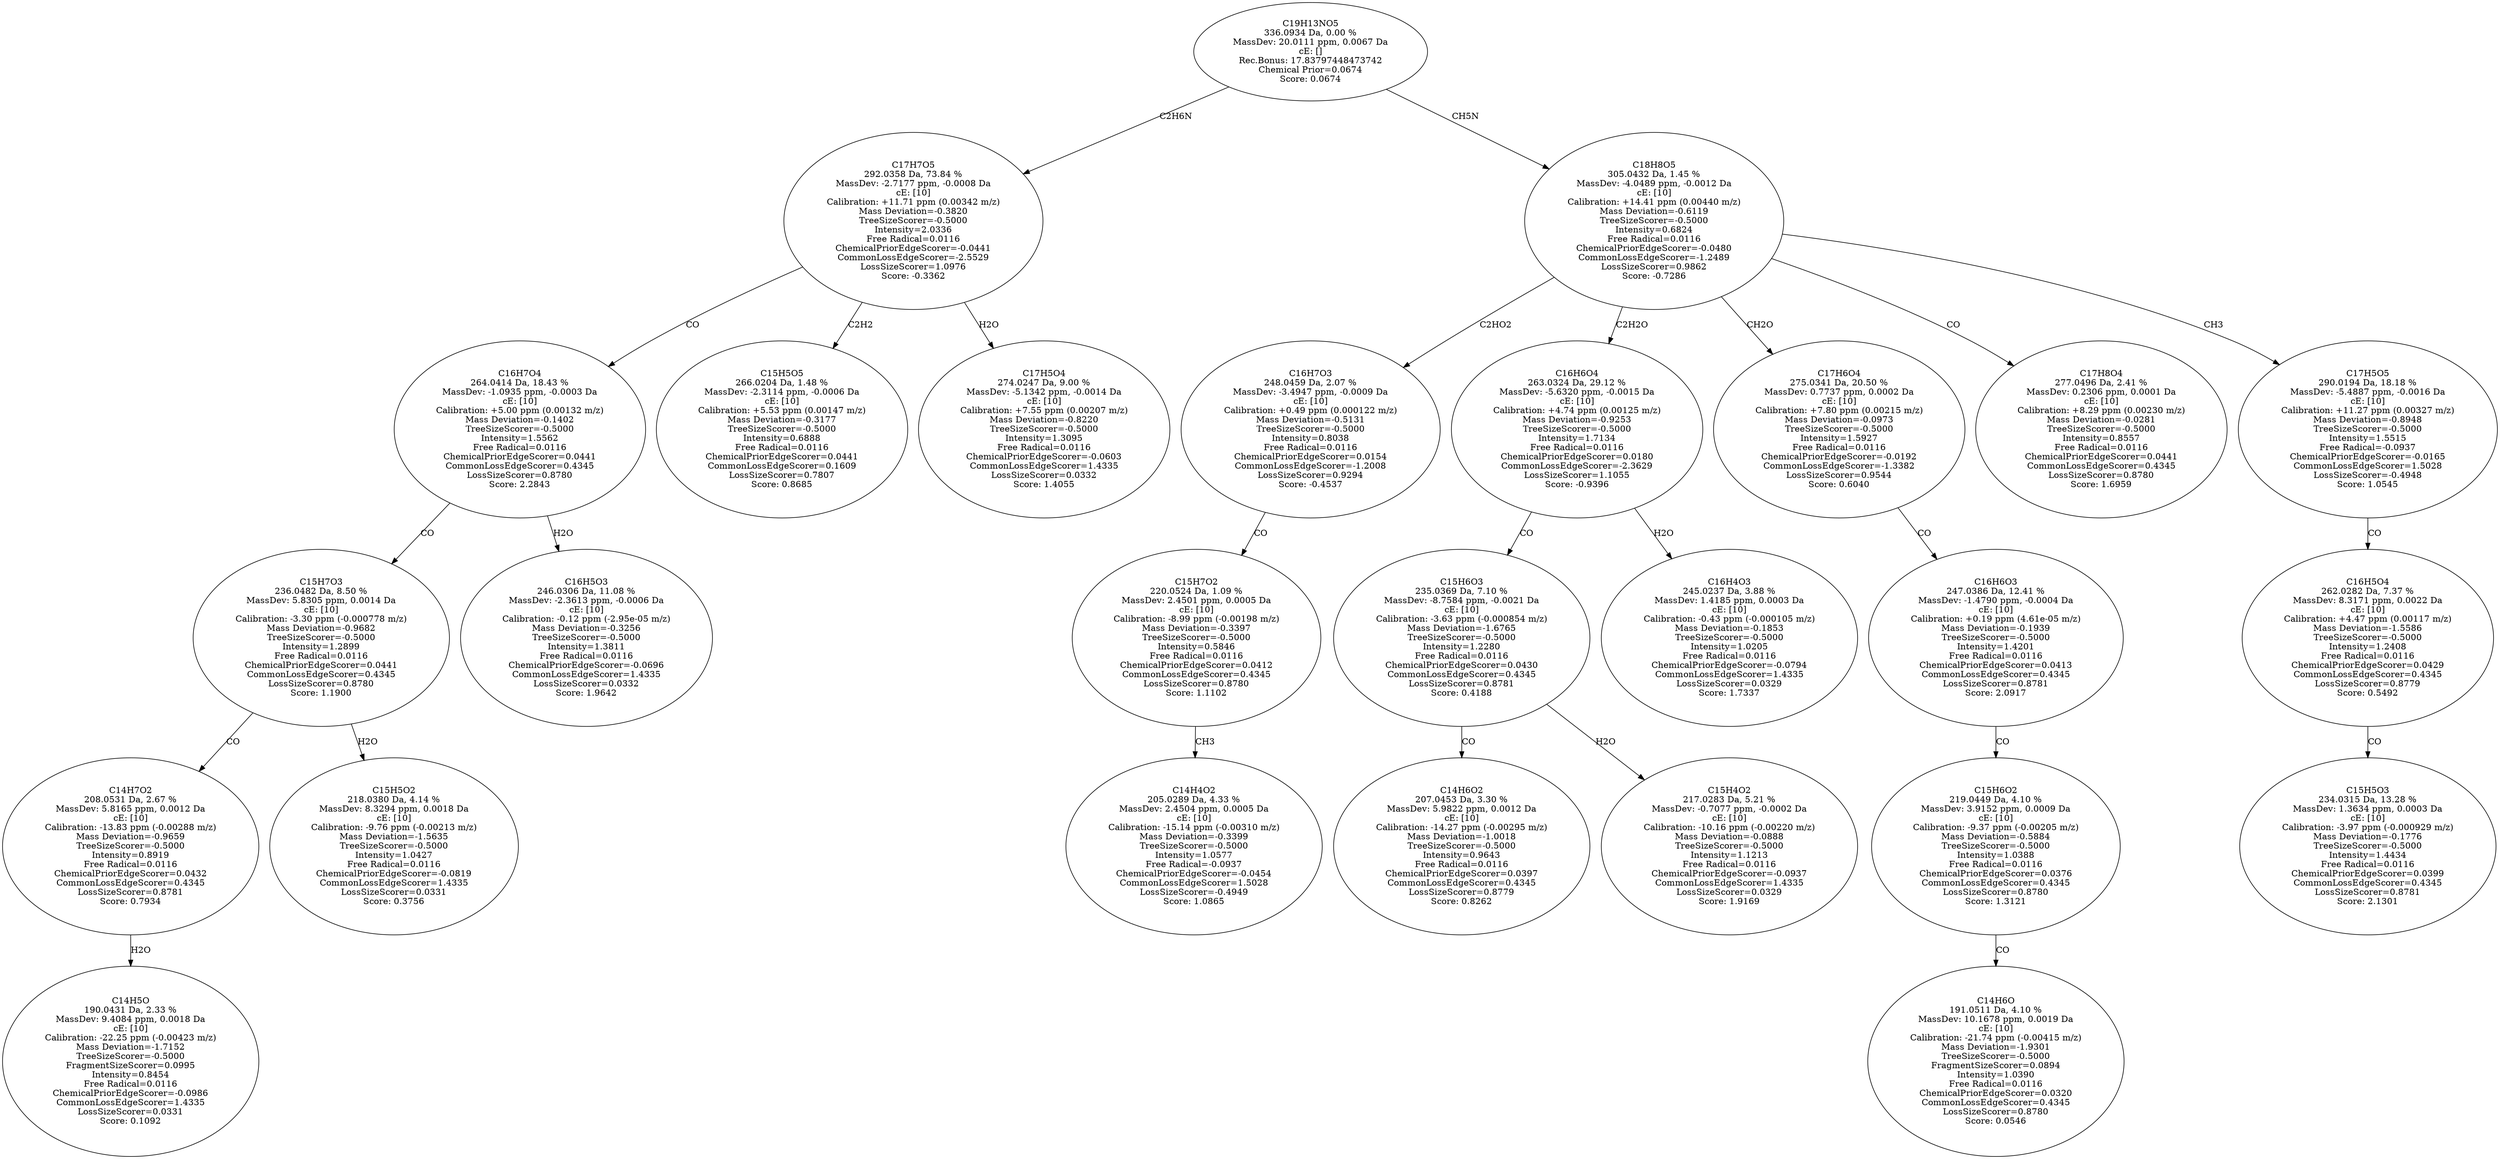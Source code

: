strict digraph {
v1 [label="C14H5O\n190.0431 Da, 2.33 %\nMassDev: 9.4084 ppm, 0.0018 Da\ncE: [10]\nCalibration: -22.25 ppm (-0.00423 m/z)\nMass Deviation=-1.7152\nTreeSizeScorer=-0.5000\nFragmentSizeScorer=0.0995\nIntensity=0.8454\nFree Radical=0.0116\nChemicalPriorEdgeScorer=-0.0986\nCommonLossEdgeScorer=1.4335\nLossSizeScorer=0.0331\nScore: 0.1092"];
v2 [label="C14H7O2\n208.0531 Da, 2.67 %\nMassDev: 5.8165 ppm, 0.0012 Da\ncE: [10]\nCalibration: -13.83 ppm (-0.00288 m/z)\nMass Deviation=-0.9659\nTreeSizeScorer=-0.5000\nIntensity=0.8919\nFree Radical=0.0116\nChemicalPriorEdgeScorer=0.0432\nCommonLossEdgeScorer=0.4345\nLossSizeScorer=0.8781\nScore: 0.7934"];
v3 [label="C15H5O2\n218.0380 Da, 4.14 %\nMassDev: 8.3294 ppm, 0.0018 Da\ncE: [10]\nCalibration: -9.76 ppm (-0.00213 m/z)\nMass Deviation=-1.5635\nTreeSizeScorer=-0.5000\nIntensity=1.0427\nFree Radical=0.0116\nChemicalPriorEdgeScorer=-0.0819\nCommonLossEdgeScorer=1.4335\nLossSizeScorer=0.0331\nScore: 0.3756"];
v4 [label="C15H7O3\n236.0482 Da, 8.50 %\nMassDev: 5.8305 ppm, 0.0014 Da\ncE: [10]\nCalibration: -3.30 ppm (-0.000778 m/z)\nMass Deviation=-0.9682\nTreeSizeScorer=-0.5000\nIntensity=1.2899\nFree Radical=0.0116\nChemicalPriorEdgeScorer=0.0441\nCommonLossEdgeScorer=0.4345\nLossSizeScorer=0.8780\nScore: 1.1900"];
v5 [label="C16H5O3\n246.0306 Da, 11.08 %\nMassDev: -2.3613 ppm, -0.0006 Da\ncE: [10]\nCalibration: -0.12 ppm (-2.95e-05 m/z)\nMass Deviation=-0.3256\nTreeSizeScorer=-0.5000\nIntensity=1.3811\nFree Radical=0.0116\nChemicalPriorEdgeScorer=-0.0696\nCommonLossEdgeScorer=1.4335\nLossSizeScorer=0.0332\nScore: 1.9642"];
v6 [label="C16H7O4\n264.0414 Da, 18.43 %\nMassDev: -1.0935 ppm, -0.0003 Da\ncE: [10]\nCalibration: +5.00 ppm (0.00132 m/z)\nMass Deviation=-0.1402\nTreeSizeScorer=-0.5000\nIntensity=1.5562\nFree Radical=0.0116\nChemicalPriorEdgeScorer=0.0441\nCommonLossEdgeScorer=0.4345\nLossSizeScorer=0.8780\nScore: 2.2843"];
v7 [label="C15H5O5\n266.0204 Da, 1.48 %\nMassDev: -2.3114 ppm, -0.0006 Da\ncE: [10]\nCalibration: +5.53 ppm (0.00147 m/z)\nMass Deviation=-0.3177\nTreeSizeScorer=-0.5000\nIntensity=0.6888\nFree Radical=0.0116\nChemicalPriorEdgeScorer=0.0441\nCommonLossEdgeScorer=0.1609\nLossSizeScorer=0.7807\nScore: 0.8685"];
v8 [label="C17H5O4\n274.0247 Da, 9.00 %\nMassDev: -5.1342 ppm, -0.0014 Da\ncE: [10]\nCalibration: +7.55 ppm (0.00207 m/z)\nMass Deviation=-0.8220\nTreeSizeScorer=-0.5000\nIntensity=1.3095\nFree Radical=0.0116\nChemicalPriorEdgeScorer=-0.0603\nCommonLossEdgeScorer=1.4335\nLossSizeScorer=0.0332\nScore: 1.4055"];
v9 [label="C17H7O5\n292.0358 Da, 73.84 %\nMassDev: -2.7177 ppm, -0.0008 Da\ncE: [10]\nCalibration: +11.71 ppm (0.00342 m/z)\nMass Deviation=-0.3820\nTreeSizeScorer=-0.5000\nIntensity=2.0336\nFree Radical=0.0116\nChemicalPriorEdgeScorer=-0.0441\nCommonLossEdgeScorer=-2.5529\nLossSizeScorer=1.0976\nScore: -0.3362"];
v10 [label="C14H4O2\n205.0289 Da, 4.33 %\nMassDev: 2.4504 ppm, 0.0005 Da\ncE: [10]\nCalibration: -15.14 ppm (-0.00310 m/z)\nMass Deviation=-0.3399\nTreeSizeScorer=-0.5000\nIntensity=1.0577\nFree Radical=-0.0937\nChemicalPriorEdgeScorer=-0.0454\nCommonLossEdgeScorer=1.5028\nLossSizeScorer=-0.4949\nScore: 1.0865"];
v11 [label="C15H7O2\n220.0524 Da, 1.09 %\nMassDev: 2.4501 ppm, 0.0005 Da\ncE: [10]\nCalibration: -8.99 ppm (-0.00198 m/z)\nMass Deviation=-0.3397\nTreeSizeScorer=-0.5000\nIntensity=0.5846\nFree Radical=0.0116\nChemicalPriorEdgeScorer=0.0412\nCommonLossEdgeScorer=0.4345\nLossSizeScorer=0.8780\nScore: 1.1102"];
v12 [label="C16H7O3\n248.0459 Da, 2.07 %\nMassDev: -3.4947 ppm, -0.0009 Da\ncE: [10]\nCalibration: +0.49 ppm (0.000122 m/z)\nMass Deviation=-0.5131\nTreeSizeScorer=-0.5000\nIntensity=0.8038\nFree Radical=0.0116\nChemicalPriorEdgeScorer=0.0154\nCommonLossEdgeScorer=-1.2008\nLossSizeScorer=0.9294\nScore: -0.4537"];
v13 [label="C14H6O2\n207.0453 Da, 3.30 %\nMassDev: 5.9822 ppm, 0.0012 Da\ncE: [10]\nCalibration: -14.27 ppm (-0.00295 m/z)\nMass Deviation=-1.0018\nTreeSizeScorer=-0.5000\nIntensity=0.9643\nFree Radical=0.0116\nChemicalPriorEdgeScorer=0.0397\nCommonLossEdgeScorer=0.4345\nLossSizeScorer=0.8779\nScore: 0.8262"];
v14 [label="C15H4O2\n217.0283 Da, 5.21 %\nMassDev: -0.7077 ppm, -0.0002 Da\ncE: [10]\nCalibration: -10.16 ppm (-0.00220 m/z)\nMass Deviation=-0.0888\nTreeSizeScorer=-0.5000\nIntensity=1.1213\nFree Radical=0.0116\nChemicalPriorEdgeScorer=-0.0937\nCommonLossEdgeScorer=1.4335\nLossSizeScorer=0.0329\nScore: 1.9169"];
v15 [label="C15H6O3\n235.0369 Da, 7.10 %\nMassDev: -8.7584 ppm, -0.0021 Da\ncE: [10]\nCalibration: -3.63 ppm (-0.000854 m/z)\nMass Deviation=-1.6765\nTreeSizeScorer=-0.5000\nIntensity=1.2280\nFree Radical=0.0116\nChemicalPriorEdgeScorer=0.0430\nCommonLossEdgeScorer=0.4345\nLossSizeScorer=0.8781\nScore: 0.4188"];
v16 [label="C16H4O3\n245.0237 Da, 3.88 %\nMassDev: 1.4185 ppm, 0.0003 Da\ncE: [10]\nCalibration: -0.43 ppm (-0.000105 m/z)\nMass Deviation=-0.1853\nTreeSizeScorer=-0.5000\nIntensity=1.0205\nFree Radical=0.0116\nChemicalPriorEdgeScorer=-0.0794\nCommonLossEdgeScorer=1.4335\nLossSizeScorer=0.0329\nScore: 1.7337"];
v17 [label="C16H6O4\n263.0324 Da, 29.12 %\nMassDev: -5.6320 ppm, -0.0015 Da\ncE: [10]\nCalibration: +4.74 ppm (0.00125 m/z)\nMass Deviation=-0.9253\nTreeSizeScorer=-0.5000\nIntensity=1.7134\nFree Radical=0.0116\nChemicalPriorEdgeScorer=0.0180\nCommonLossEdgeScorer=-2.3629\nLossSizeScorer=1.1055\nScore: -0.9396"];
v18 [label="C14H6O\n191.0511 Da, 4.10 %\nMassDev: 10.1678 ppm, 0.0019 Da\ncE: [10]\nCalibration: -21.74 ppm (-0.00415 m/z)\nMass Deviation=-1.9301\nTreeSizeScorer=-0.5000\nFragmentSizeScorer=0.0894\nIntensity=1.0390\nFree Radical=0.0116\nChemicalPriorEdgeScorer=0.0320\nCommonLossEdgeScorer=0.4345\nLossSizeScorer=0.8780\nScore: 0.0546"];
v19 [label="C15H6O2\n219.0449 Da, 4.10 %\nMassDev: 3.9152 ppm, 0.0009 Da\ncE: [10]\nCalibration: -9.37 ppm (-0.00205 m/z)\nMass Deviation=-0.5884\nTreeSizeScorer=-0.5000\nIntensity=1.0388\nFree Radical=0.0116\nChemicalPriorEdgeScorer=0.0376\nCommonLossEdgeScorer=0.4345\nLossSizeScorer=0.8780\nScore: 1.3121"];
v20 [label="C16H6O3\n247.0386 Da, 12.41 %\nMassDev: -1.4790 ppm, -0.0004 Da\ncE: [10]\nCalibration: +0.19 ppm (4.61e-05 m/z)\nMass Deviation=-0.1939\nTreeSizeScorer=-0.5000\nIntensity=1.4201\nFree Radical=0.0116\nChemicalPriorEdgeScorer=0.0413\nCommonLossEdgeScorer=0.4345\nLossSizeScorer=0.8781\nScore: 2.0917"];
v21 [label="C17H6O4\n275.0341 Da, 20.50 %\nMassDev: 0.7737 ppm, 0.0002 Da\ncE: [10]\nCalibration: +7.80 ppm (0.00215 m/z)\nMass Deviation=-0.0973\nTreeSizeScorer=-0.5000\nIntensity=1.5927\nFree Radical=0.0116\nChemicalPriorEdgeScorer=-0.0192\nCommonLossEdgeScorer=-1.3382\nLossSizeScorer=0.9544\nScore: 0.6040"];
v22 [label="C17H8O4\n277.0496 Da, 2.41 %\nMassDev: 0.2306 ppm, 0.0001 Da\ncE: [10]\nCalibration: +8.29 ppm (0.00230 m/z)\nMass Deviation=-0.0281\nTreeSizeScorer=-0.5000\nIntensity=0.8557\nFree Radical=0.0116\nChemicalPriorEdgeScorer=0.0441\nCommonLossEdgeScorer=0.4345\nLossSizeScorer=0.8780\nScore: 1.6959"];
v23 [label="C15H5O3\n234.0315 Da, 13.28 %\nMassDev: 1.3634 ppm, 0.0003 Da\ncE: [10]\nCalibration: -3.97 ppm (-0.000929 m/z)\nMass Deviation=-0.1776\nTreeSizeScorer=-0.5000\nIntensity=1.4434\nFree Radical=0.0116\nChemicalPriorEdgeScorer=0.0399\nCommonLossEdgeScorer=0.4345\nLossSizeScorer=0.8781\nScore: 2.1301"];
v24 [label="C16H5O4\n262.0282 Da, 7.37 %\nMassDev: 8.3171 ppm, 0.0022 Da\ncE: [10]\nCalibration: +4.47 ppm (0.00117 m/z)\nMass Deviation=-1.5586\nTreeSizeScorer=-0.5000\nIntensity=1.2408\nFree Radical=0.0116\nChemicalPriorEdgeScorer=0.0429\nCommonLossEdgeScorer=0.4345\nLossSizeScorer=0.8779\nScore: 0.5492"];
v25 [label="C17H5O5\n290.0194 Da, 18.18 %\nMassDev: -5.4887 ppm, -0.0016 Da\ncE: [10]\nCalibration: +11.27 ppm (0.00327 m/z)\nMass Deviation=-0.8948\nTreeSizeScorer=-0.5000\nIntensity=1.5515\nFree Radical=-0.0937\nChemicalPriorEdgeScorer=-0.0165\nCommonLossEdgeScorer=1.5028\nLossSizeScorer=-0.4948\nScore: 1.0545"];
v26 [label="C18H8O5\n305.0432 Da, 1.45 %\nMassDev: -4.0489 ppm, -0.0012 Da\ncE: [10]\nCalibration: +14.41 ppm (0.00440 m/z)\nMass Deviation=-0.6119\nTreeSizeScorer=-0.5000\nIntensity=0.6824\nFree Radical=0.0116\nChemicalPriorEdgeScorer=-0.0480\nCommonLossEdgeScorer=-1.2489\nLossSizeScorer=0.9862\nScore: -0.7286"];
v27 [label="C19H13NO5\n336.0934 Da, 0.00 %\nMassDev: 20.0111 ppm, 0.0067 Da\ncE: []\nRec.Bonus: 17.83797448473742\nChemical Prior=0.0674\nScore: 0.0674"];
v2 -> v1 [label="H2O"];
v4 -> v2 [label="CO"];
v4 -> v3 [label="H2O"];
v6 -> v4 [label="CO"];
v6 -> v5 [label="H2O"];
v9 -> v6 [label="CO"];
v9 -> v7 [label="C2H2"];
v9 -> v8 [label="H2O"];
v27 -> v9 [label="C2H6N"];
v11 -> v10 [label="CH3"];
v12 -> v11 [label="CO"];
v26 -> v12 [label="C2HO2"];
v15 -> v13 [label="CO"];
v15 -> v14 [label="H2O"];
v17 -> v15 [label="CO"];
v17 -> v16 [label="H2O"];
v26 -> v17 [label="C2H2O"];
v19 -> v18 [label="CO"];
v20 -> v19 [label="CO"];
v21 -> v20 [label="CO"];
v26 -> v21 [label="CH2O"];
v26 -> v22 [label="CO"];
v24 -> v23 [label="CO"];
v25 -> v24 [label="CO"];
v26 -> v25 [label="CH3"];
v27 -> v26 [label="CH5N"];
}